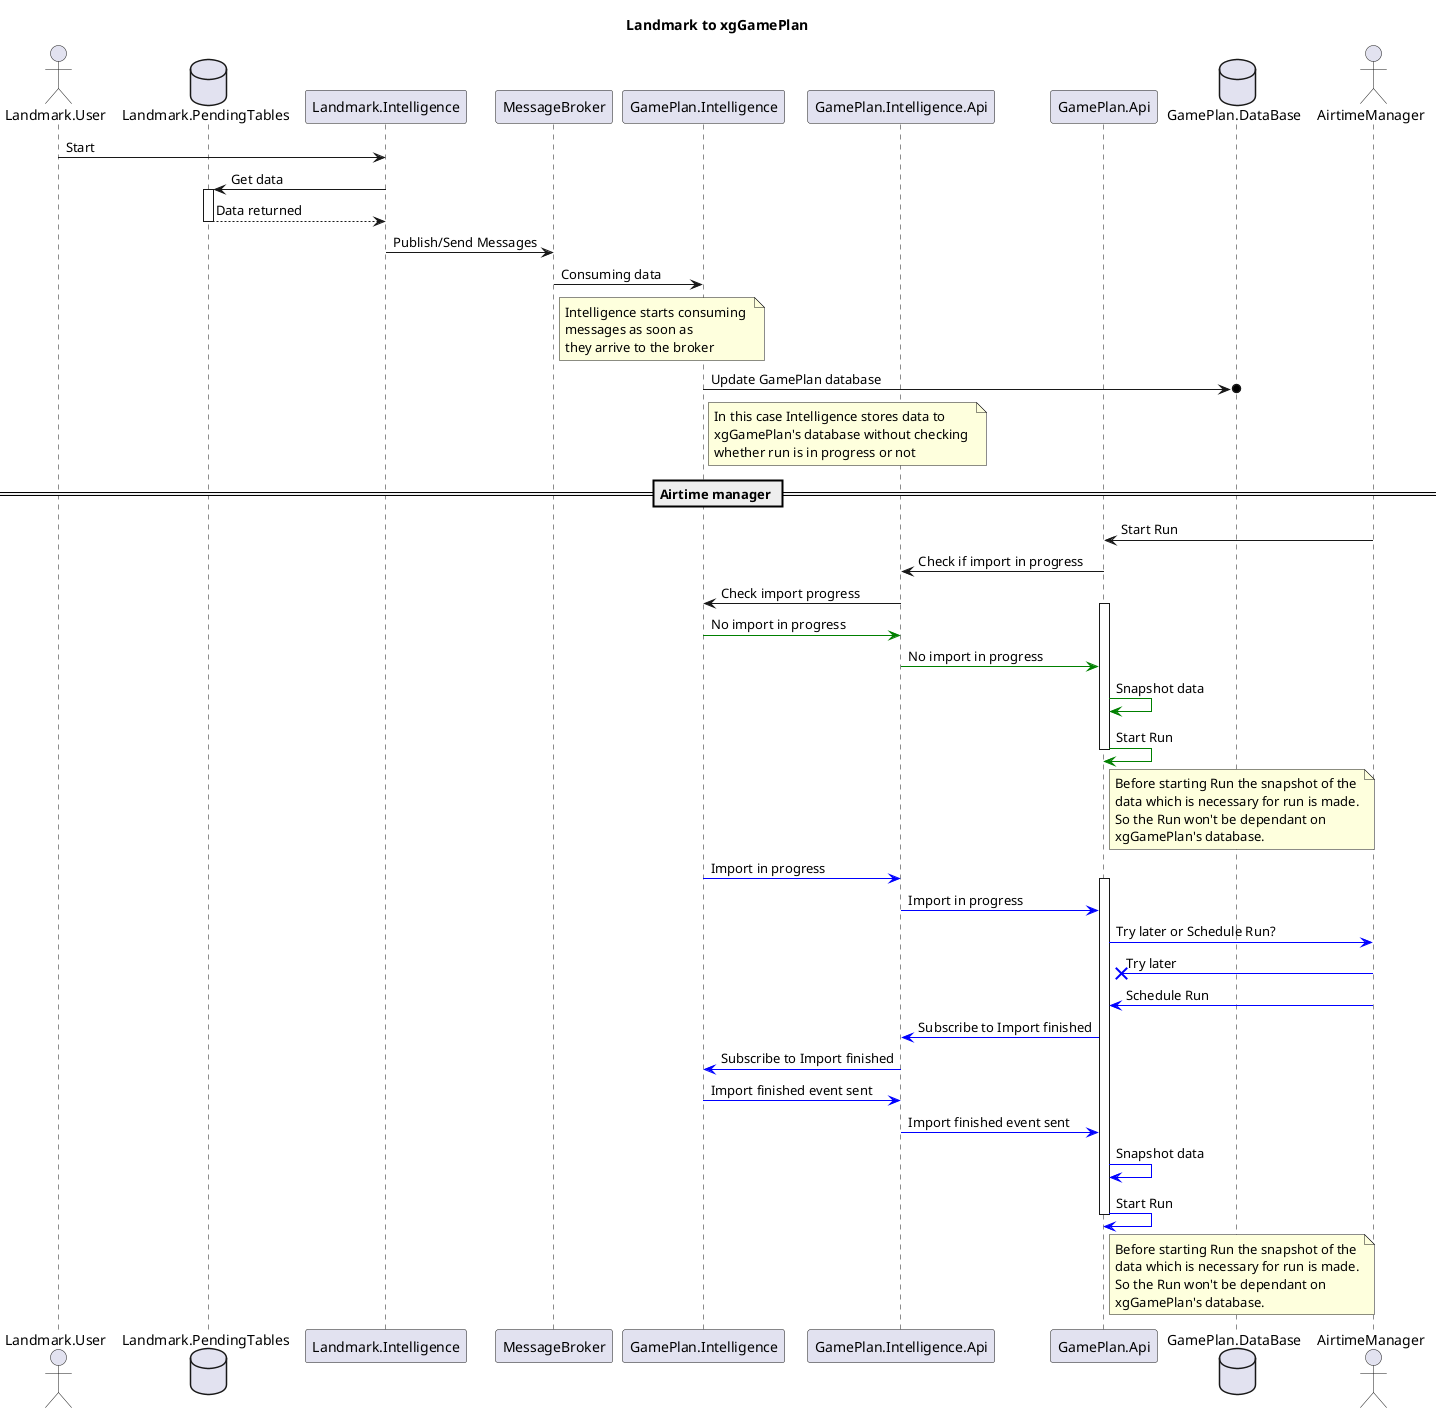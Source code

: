 @startuml

title Landmark to xgGamePlan
actor Landmark.User
database Landmark.PendingTables
participant Landmark.Intelligence
participant MessageBroker
participant GamePlan.Intelligence
participant GamePlan.Intelligence.Api
participant GamePlan.Api
database GamePlan.DataBase
actor AirtimeManager

Landmark.User -> Landmark.Intelligence: Start
Landmark.Intelligence -> Landmark.PendingTables: Get data
activate Landmark.PendingTables
Landmark.PendingTables --> Landmark.Intelligence: Data returned
deactivate Landmark.PendingTables
Landmark.Intelligence -> MessageBroker: Publish/Send Messages
GamePlan.Intelligence <- MessageBroker: Consuming data
note right of MessageBroker
Intelligence starts consuming 
messages as soon as
they arrive to the broker
end note
GamePlan.Intelligence ->o GamePlan.DataBase: Update GamePlan database

note right of "GamePlan.Intelligence"
In this case Intelligence stores data to
xgGamePlan's database without checking 
whether run is in progress or not
end note

== Airtime manager ==

AirtimeManager -> GamePlan.Api: Start Run
GamePlan.Api -> GamePlan.Intelligence.Api: Check if import in progress
GamePlan.Intelligence.Api -> GamePlan.Intelligence: Check import progress
activate GamePlan.Api
GamePlan.Intelligence -[#Green]> GamePlan.Intelligence.Api: No import in progress
GamePlan.Intelligence.Api -[#Green]> GamePlan.Api: No import in progress
GamePlan.Api -[#Green]> GamePlan.Api: Snapshot data
GamePlan.Api -[#Green]> GamePlan.Api: Start Run
note right of "GamePlan.Api"
Before starting Run the snapshot of the
data which is necessary for run is made.
So the Run won't be dependant on 
xgGamePlan's database.
end note
deactivate GamePlan.Api

GamePlan.Intelligence -[#Blue]> GamePlan.Intelligence.Api: Import in progress

activate GamePlan.Api
GamePlan.Intelligence.Api -[#Blue]> GamePlan.Api: Import in progress
GamePlan.Api -[#Blue]> AirtimeManager: Try later or Schedule Run?
AirtimeManager -[#Blue]>x GamePlan.Api: Try later
AirtimeManager -[#Blue]> GamePlan.Api: Schedule Run
GamePlan.Api -[#Blue]> GamePlan.Intelligence.Api: Subscribe to Import finished
GamePlan.Intelligence.Api -[#Blue]> GamePlan.Intelligence: Subscribe to Import finished
GamePlan.Intelligence -[#Blue]> GamePlan.Intelligence.Api: Import finished event sent

GamePlan.Intelligence.Api -[#Blue]> GamePlan.Api: Import finished event sent
GamePlan.Api -[#Blue]> GamePlan.Api: Snapshot data
GamePlan.Api -[#Blue]> GamePlan.Api: Start Run
note right of "GamePlan.Api"
Before starting Run the snapshot of the
data which is necessary for run is made.
So the Run won't be dependant on 
xgGamePlan's database.
end note
deactivate GamePlan.Api

@enduml